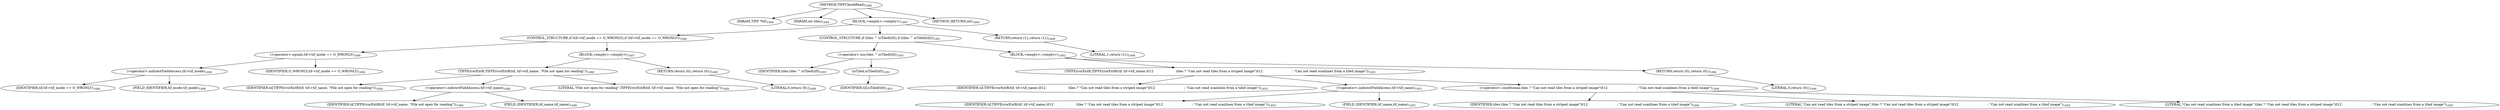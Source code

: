 digraph "TIFFCheckRead" {  
"77542" [label = <(METHOD,TIFFCheckRead)<SUB>1484</SUB>> ]
"77543" [label = <(PARAM,TIFF *tif)<SUB>1484</SUB>> ]
"77544" [label = <(PARAM,int tiles)<SUB>1484</SUB>> ]
"77545" [label = <(BLOCK,&lt;empty&gt;,&lt;empty&gt;)<SUB>1485</SUB>> ]
"77546" [label = <(CONTROL_STRUCTURE,if (tif-&gt;tif_mode == O_WRONLY),if (tif-&gt;tif_mode == O_WRONLY))<SUB>1486</SUB>> ]
"77547" [label = <(&lt;operator&gt;.equals,tif-&gt;tif_mode == O_WRONLY)<SUB>1486</SUB>> ]
"77548" [label = <(&lt;operator&gt;.indirectFieldAccess,tif-&gt;tif_mode)<SUB>1486</SUB>> ]
"77549" [label = <(IDENTIFIER,tif,tif-&gt;tif_mode == O_WRONLY)<SUB>1486</SUB>> ]
"77550" [label = <(FIELD_IDENTIFIER,tif_mode,tif_mode)<SUB>1486</SUB>> ]
"77551" [label = <(IDENTIFIER,O_WRONLY,tif-&gt;tif_mode == O_WRONLY)<SUB>1486</SUB>> ]
"77552" [label = <(BLOCK,&lt;empty&gt;,&lt;empty&gt;)<SUB>1487</SUB>> ]
"77553" [label = <(TIFFErrorExtR,TIFFErrorExtR(tif, tif-&gt;tif_name, &quot;File not open for reading&quot;))<SUB>1488</SUB>> ]
"77554" [label = <(IDENTIFIER,tif,TIFFErrorExtR(tif, tif-&gt;tif_name, &quot;File not open for reading&quot;))<SUB>1488</SUB>> ]
"77555" [label = <(&lt;operator&gt;.indirectFieldAccess,tif-&gt;tif_name)<SUB>1488</SUB>> ]
"77556" [label = <(IDENTIFIER,tif,TIFFErrorExtR(tif, tif-&gt;tif_name, &quot;File not open for reading&quot;))<SUB>1488</SUB>> ]
"77557" [label = <(FIELD_IDENTIFIER,tif_name,tif_name)<SUB>1488</SUB>> ]
"77558" [label = <(LITERAL,&quot;File not open for reading&quot;,TIFFErrorExtR(tif, tif-&gt;tif_name, &quot;File not open for reading&quot;))<SUB>1488</SUB>> ]
"77559" [label = <(RETURN,return (0);,return (0);)<SUB>1489</SUB>> ]
"77560" [label = <(LITERAL,0,return (0);)<SUB>1489</SUB>> ]
"77561" [label = <(CONTROL_STRUCTURE,if (tiles ^ isTiled(tif)),if (tiles ^ isTiled(tif)))<SUB>1491</SUB>> ]
"77562" [label = <(&lt;operator&gt;.xor,tiles ^ isTiled(tif))<SUB>1491</SUB>> ]
"77563" [label = <(IDENTIFIER,tiles,tiles ^ isTiled(tif))<SUB>1491</SUB>> ]
"77564" [label = <(isTiled,isTiled(tif))<SUB>1491</SUB>> ]
"77565" [label = <(IDENTIFIER,tif,isTiled(tif))<SUB>1491</SUB>> ]
"77566" [label = <(BLOCK,&lt;empty&gt;,&lt;empty&gt;)<SUB>1492</SUB>> ]
"77567" [label = <(TIFFErrorExtR,TIFFErrorExtR(tif, tif-&gt;tif_name,\012                      tiles ? &quot;Can not read tiles from a striped image&quot;\012                            : &quot;Can not read scanlines from a tiled image&quot;))<SUB>1493</SUB>> ]
"77568" [label = <(IDENTIFIER,tif,TIFFErrorExtR(tif, tif-&gt;tif_name,\012                      tiles ? &quot;Can not read tiles from a striped image&quot;\012                            : &quot;Can not read scanlines from a tiled image&quot;))<SUB>1493</SUB>> ]
"77569" [label = <(&lt;operator&gt;.indirectFieldAccess,tif-&gt;tif_name)<SUB>1493</SUB>> ]
"77570" [label = <(IDENTIFIER,tif,TIFFErrorExtR(tif, tif-&gt;tif_name,\012                      tiles ? &quot;Can not read tiles from a striped image&quot;\012                            : &quot;Can not read scanlines from a tiled image&quot;))<SUB>1493</SUB>> ]
"77571" [label = <(FIELD_IDENTIFIER,tif_name,tif_name)<SUB>1493</SUB>> ]
"77572" [label = <(&lt;operator&gt;.conditional,tiles ? &quot;Can not read tiles from a striped image&quot;\012                            : &quot;Can not read scanlines from a tiled image&quot;)<SUB>1494</SUB>> ]
"77573" [label = <(IDENTIFIER,tiles,tiles ? &quot;Can not read tiles from a striped image&quot;\012                            : &quot;Can not read scanlines from a tiled image&quot;)<SUB>1494</SUB>> ]
"77574" [label = <(LITERAL,&quot;Can not read tiles from a striped image&quot;,tiles ? &quot;Can not read tiles from a striped image&quot;\012                            : &quot;Can not read scanlines from a tiled image&quot;)<SUB>1494</SUB>> ]
"77575" [label = <(LITERAL,&quot;Can not read scanlines from a tiled image&quot;,tiles ? &quot;Can not read tiles from a striped image&quot;\012                            : &quot;Can not read scanlines from a tiled image&quot;)<SUB>1495</SUB>> ]
"77576" [label = <(RETURN,return (0);,return (0);)<SUB>1496</SUB>> ]
"77577" [label = <(LITERAL,0,return (0);)<SUB>1496</SUB>> ]
"77578" [label = <(RETURN,return (1);,return (1);)<SUB>1498</SUB>> ]
"77579" [label = <(LITERAL,1,return (1);)<SUB>1498</SUB>> ]
"77580" [label = <(METHOD_RETURN,int)<SUB>1484</SUB>> ]
  "77542" -> "77543" 
  "77542" -> "77544" 
  "77542" -> "77545" 
  "77542" -> "77580" 
  "77545" -> "77546" 
  "77545" -> "77561" 
  "77545" -> "77578" 
  "77546" -> "77547" 
  "77546" -> "77552" 
  "77547" -> "77548" 
  "77547" -> "77551" 
  "77548" -> "77549" 
  "77548" -> "77550" 
  "77552" -> "77553" 
  "77552" -> "77559" 
  "77553" -> "77554" 
  "77553" -> "77555" 
  "77553" -> "77558" 
  "77555" -> "77556" 
  "77555" -> "77557" 
  "77559" -> "77560" 
  "77561" -> "77562" 
  "77561" -> "77566" 
  "77562" -> "77563" 
  "77562" -> "77564" 
  "77564" -> "77565" 
  "77566" -> "77567" 
  "77566" -> "77576" 
  "77567" -> "77568" 
  "77567" -> "77569" 
  "77567" -> "77572" 
  "77569" -> "77570" 
  "77569" -> "77571" 
  "77572" -> "77573" 
  "77572" -> "77574" 
  "77572" -> "77575" 
  "77576" -> "77577" 
  "77578" -> "77579" 
}
